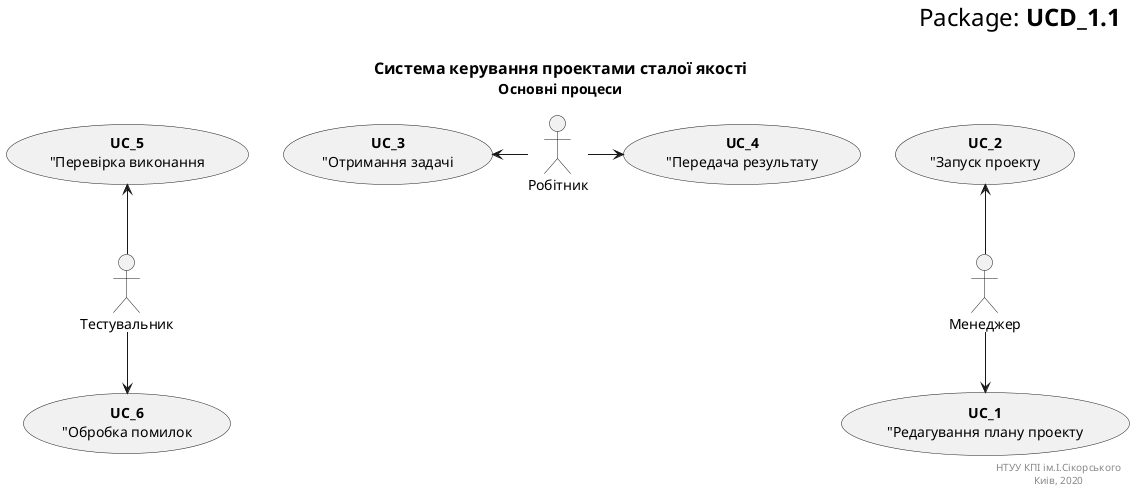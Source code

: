 @startuml
right header
<font size=24 color=black>Package: <b>UCD_1.1

end header
title
<font size=16 color=black>Система керування проектами сталої якості
<font size=14 color=black>Основні процеси
end title

actor "Робітник" as Worker
actor "Менеджер" as Manager
actor "Тестувальник" as QA

usecase "<b>UC_1</b>\n"Редагування плану проекту" as editProjectUC
usecase "<b>UC_2</b>\n"Запуск проекту" as runProjectUC
usecase "<b>UC_3</b>\n"Отримання задачі" as getTaskUC
usecase "<b>UC_4</b>\n"Передача результату" as resolveTaskUC
usecase "<b>UC_5</b>\n"Перевірка виконання" as handleResultUC
usecase "<b>UC_6</b>\n"Обробка помилок" as handleErrorsUC

Manager -d-> editProjectUC
Manager -u-> runProjectUC

Worker -l-> getTaskUC
Worker -r-> resolveTaskUC

QA -u-> handleResultUC
QA -d-> handleErrorsUC

right footer
НТУУ КПІ ім.І.Сікорського
Киів, 2020 
end footer
@enduml

